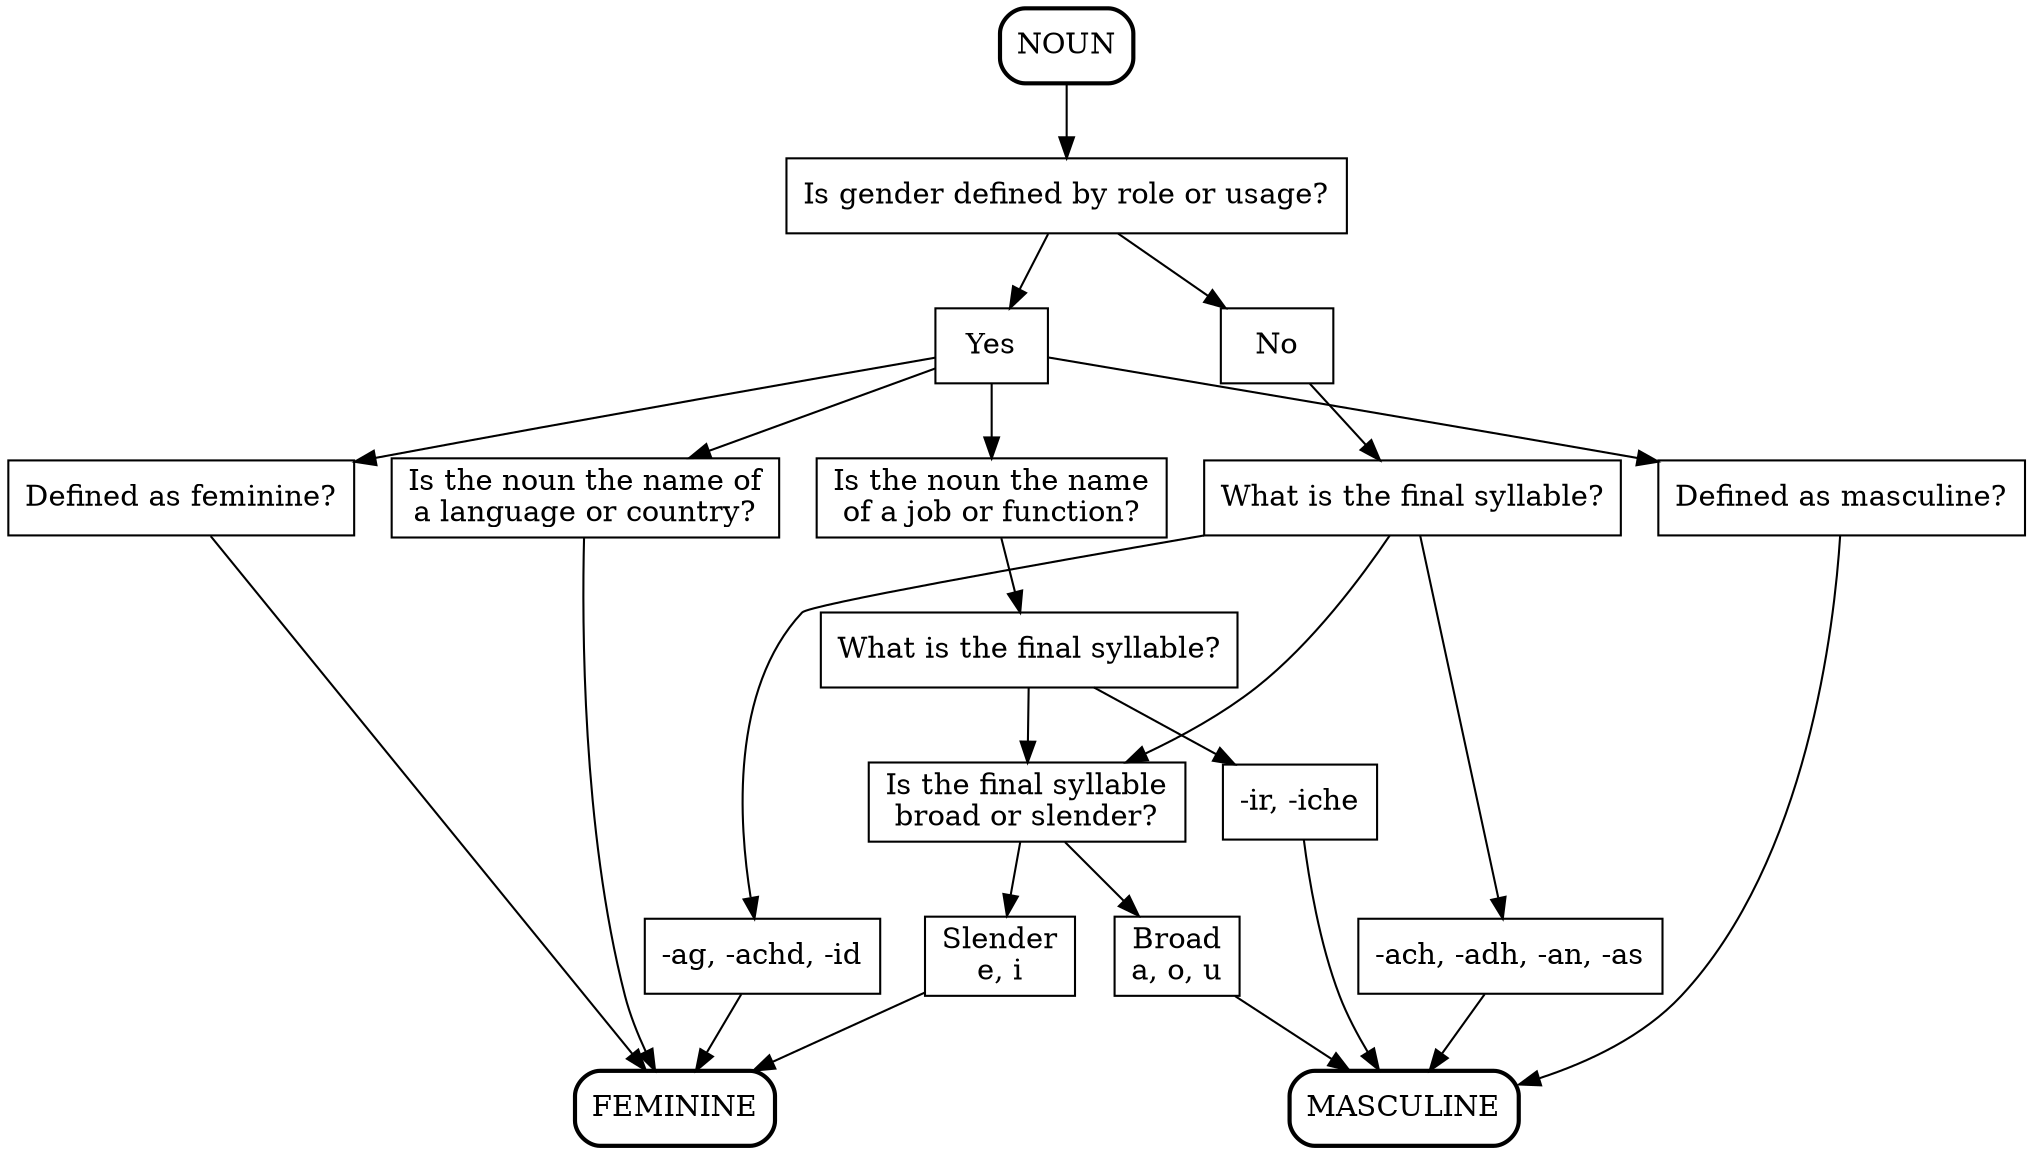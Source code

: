 digraph grammatical_gender {
	node [shape = box];
	/* nodes */
	START				[label="NOUN", style="rounded, bold"];
	known_gender        [label="Is gender defined by role or usage?"];
	known_gender_y      [label="Yes"];
	known_gender_n      [label="No"];
	defined_f			[label="Defined as feminine?"];
	defined_m			[label="Defined as masculine?"];
	languages_countries [label="Is the noun the name of\na language or country?"];
	final_syllable      [label="What is the final syllable?"];
	endings_f			[label="-ag, -achd, -id"];
	endings_m			[label="-ach, -adh, -an, -as"];
	job_or_function     [label="Is the noun the name\nof a job or function?"];
	job_final_syllable  [label="What is the final syllable?"];
	job_ending_m        [label="-ir, -iche"];
	broad_slender       [label="Is the final syllable\nbroad or slender?"];
	slender				[label="Slender\ne, i"];
	broad				[label="Broad\na, o, u"];
	FEMININE		    [label="FEMININE", style="rounded, bold"];
	MASCULINE		    [label="MASCULINE", style="rounded, bold"];
	/* graph */
	START -> known_gender;
	known_gender -> known_gender_y;
	known_gender_y -> defined_f;
	known_gender_y -> languages_countries;
	known_gender_y -> defined_m;
	defined_f -> FEMININE;
	languages_countries -> FEMININE;
	defined_m -> MASCULINE;
	known_gender -> known_gender_n;
	known_gender_n -> final_syllable;
	final_syllable -> endings_f;
	endings_f -> FEMININE;
	final_syllable -> endings_m;
	endings_m -> MASCULINE;
	known_gender_y -> job_or_function;
	job_or_function -> job_final_syllable;
	job_final_syllable -> job_ending_m;
	job_ending_m -> MASCULINE;
	job_final_syllable -> broad_slender;
	final_syllable -> broad_slender;
	broad_slender -> slender;
	broad_slender -> broad;
	slender -> FEMININE;
	broad -> MASCULINE;
	/* layout */
	{rank=same; known_gender_y, known_gender_n}
	{rank=same; defined_f, defined_m, languages_countries, final_syllable, job_or_function}
	{rank=same; endings_f, endings_m}
	{rank=same; slender, broad}
	{rank=same; FEMININE, MASCULINE}
}